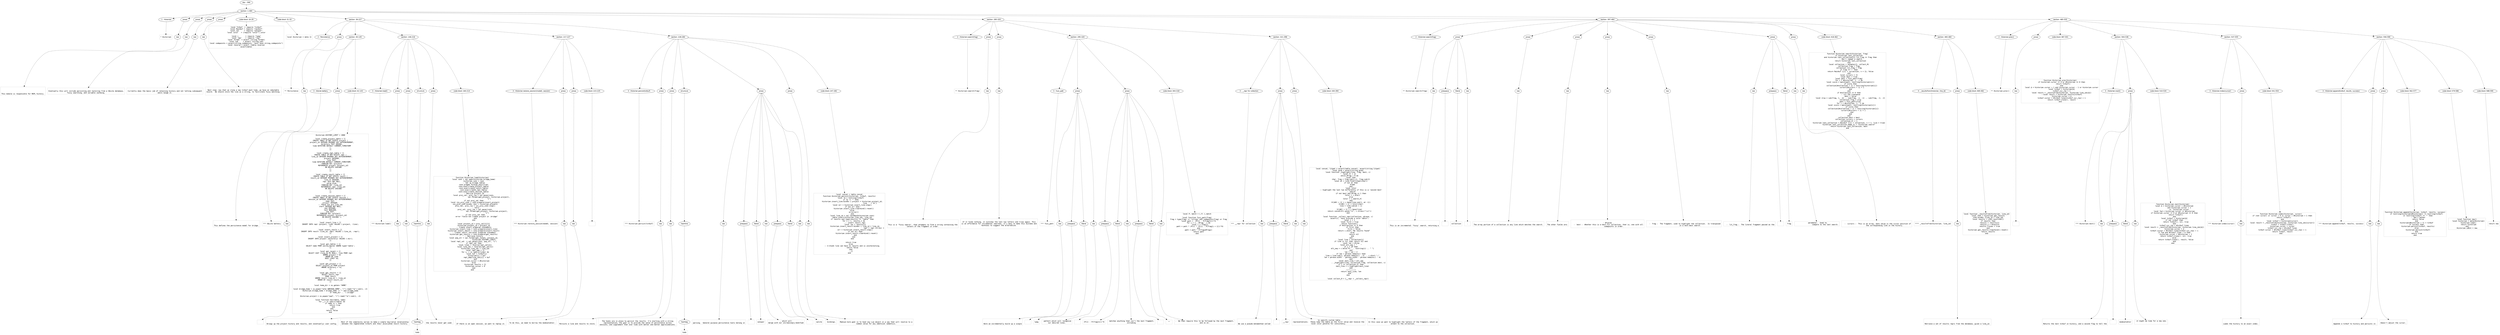 digraph lpegNode {

node [fontname=Helvetica]
edge [style=dashed]

doc_0 [label="doc - 590"]


doc_0 -> { section_1}
{rank=same; section_1}

section_1 [label="section: 1-484"]


// END RANK doc_0

section_1 -> { header_2 prose_3 prose_4 prose_5 prose_6 codeblock_7 codeblock_8 section_9 section_10 section_11 section_12}
{rank=same; header_2 prose_3 prose_4 prose_5 prose_6 codeblock_7 codeblock_8 section_9 section_10 section_11 section_12}

header_2 [label="1 : Historian"]

prose_3 [label="prose"]

prose_4 [label="prose"]

prose_5 [label="prose"]

prose_6 [label="prose"]

codeblock_7 [label="code block 16-29"]

codeblock_8 [label="code block 31-33"]

section_9 [label="section: 36-227"]

section_10 [label="section: 285-320"]

section_11 [label="section: 397-464"]

section_12 [label="section: 485-555"]


// END RANK section_1

header_2 -> leaf_13
leaf_13  [color=Gray,shape=rectangle,fontname=Inconsolata,label="* Historian"]
// END RANK header_2

prose_3 -> { raw_14}
{rank=same; raw_14}

raw_14 [label="raw"]


// END RANK prose_3

raw_14 -> leaf_15
leaf_15  [color=Gray,shape=rectangle,fontname=Inconsolata,label="


This module is responsible for REPL history.
"]
// END RANK raw_14

prose_4 -> { raw_16}
{rank=same; raw_16}

raw_16 [label="raw"]


// END RANK prose_4

raw_16 -> leaf_17
leaf_17  [color=Gray,shape=rectangle,fontname=Inconsolata,label="
Eventually this will include persisting and restoring from a SQLite database,
fuzzy searching, and variable cacheing.
"]
// END RANK raw_16

prose_5 -> { raw_18}
{rank=same; raw_18}

raw_18 [label="raw"]


// END RANK prose_5

raw_18 -> leaf_19
leaf_19  [color=Gray,shape=rectangle,fontname=Inconsolata,label="
Currently does the basic job of retaining history and not letting subsequent
edits munge it.
"]
// END RANK raw_18

prose_6 -> { raw_20}
{rank=same; raw_20}

raw_20 [label="raw"]


// END RANK prose_6

raw_20 -> leaf_21
leaf_21  [color=Gray,shape=rectangle,fontname=Inconsolata,label="
Next step: now that we clone a new txtbuf each time, we have an immutable
record.  We should store the line as a string, to facilitate fuzzy matching.

"]
// END RANK raw_20

codeblock_7 -> leaf_22
leaf_22  [color=Gray,shape=rectangle,fontname=Inconsolata,label="local Txtbuf  = require \"txtbuf\"
local Rainbuf = require \"rainbuf\"
local sql     = require \"sqlayer\"
local color   = (require \"color\").color

local L       = require \"lpeg\"
local repr    = require \"repr\"
local format  = assert (string.format)
local sub     = assert (string.sub)
local codepoints = assert(string.codepoints, \"must have string.codepoints\")
local reverse = assert (table.reverse)
assert(meta)"]
// END RANK codeblock_7

codeblock_8 -> leaf_23
leaf_23  [color=Gray,shape=rectangle,fontname=Inconsolata,label="local Historian = meta {}"]
// END RANK codeblock_8

section_9 -> { header_24 prose_25 section_26 section_27 section_28 section_29}
{rank=same; header_24 prose_25 section_26 section_27 section_28 section_29}

header_24 [label="2 : Persistence"]

prose_25 [label="prose"]

section_26 [label="section: 40-145"]

section_27 [label="section: 146-216"]

section_28 [label="section: 217-227"]

section_29 [label="section: 228-284"]


// END RANK section_9

header_24 -> leaf_30
leaf_30  [color=Gray,shape=rectangle,fontname=Inconsolata,label="** Persistence"]
// END RANK header_24

prose_25 -> { raw_31}
{rank=same; raw_31}

raw_31 [label="raw"]


// END RANK prose_25

raw_31 -> leaf_32
leaf_32  [color=Gray,shape=rectangle,fontname=Inconsolata,label="

This defines the persistence model for bridge.
"]
// END RANK raw_31

section_26 -> { header_33 prose_34 codeblock_35}
{rank=same; header_33 prose_34 codeblock_35}

header_33 [label="3 : SQLite battery"]

prose_34 [label="prose"]

codeblock_35 [label="code block 42-143"]


// END RANK section_26

header_33 -> leaf_36
leaf_36  [color=Gray,shape=rectangle,fontname=Inconsolata,label="*** SQLite battery"]
// END RANK header_33

prose_34 -> { raw_37}
{rank=same; raw_37}

raw_37 [label="raw"]


// END RANK prose_34

raw_37 -> leaf_38
leaf_38  [color=Gray,shape=rectangle,fontname=Inconsolata,label="
"]
// END RANK raw_37

codeblock_35 -> leaf_39
leaf_39  [color=Gray,shape=rectangle,fontname=Inconsolata,label="Historian.HISTORY_LIMIT = 2000

local create_project_table = [[
CREATE TABLE IF NOT EXISTS project (
   project_id INTEGER PRIMARY KEY AUTOINCREMENT,
   directory TEXT UNIQUE,
   time DATETIME DEFAULT CURRENT_TIMESTAMP
);
]]

local create_repl_table = [[
CREATE TABLE IF NOT EXISTS repl (
   line_id INTEGER PRIMARY KEY AUTOINCREMENT,
   project INTEGER,
   line TEXT,
   time DATETIME DEFAULT CURRENT_TIMESTAMP,
   FOREIGN KEY (project)
      REFERENCES project (project_id)
      ON DELETE CASCADE
);
]]

local create_result_table = [[
CREATE TABLE IF NOT EXISTS result (
   result_id INTEGER PRIMARY KEY AUTOINCREMENT,
   line_id INTEGER,
   repr text NOT NULL,
   value blob,
   FOREIGN KEY (line_id)
      REFERENCES repl (line_id)
      ON DELETE CASCADE
);
]]

local create_session_table = [[
CREATE TABLE IF NOT EXISTS session (
session_id INTEGER PRIMARY KEY AUTOINCREMENT,
name TEXT,
project INTEGER,
-- These two are line_ids
start INTEGER NOT NULL,
end INTEGER,
test BOOLEAN,
sha TEXT,
FOREIGN KEY (project)
   REFERENCES project (project_id)
   ON DELETE CASCADE );
]]

local insert_line = [[
INSERT INTO repl (project, line) VALUES (:project, :line);
]]

local insert_result = [[
INSERT INTO result (line_id, repr) VALUES (:line_id, :repr);
]]

local insert_project = [[
INSERT INTO project (directory) VALUES (:dir);
]]

local get_tables = [[
SELECT name FROM sqlite_master WHERE type='table';
]]

local get_recent = [[
SELECT CAST (line_id AS REAL), line FROM repl
   WHERE project = %d
   ORDER BY time
   DESC LIMIT %d;
]]

local get_project = [[
SELECT project_id FROM project
   WHERE directory = %s;
]]

local get_results = [[
SELECT result.repr
FROM result
WHERE result.line_id = :line_id
ORDER BY result.result_id;
]]

local home_dir = os.getenv \"HOME\"

local bridge_home = io.popen(\"echo $BRIDGE_HOME\", \"r\"):read(\"*a\"):sub(1, -2)
Historian.bridge_home = bridge_home ~= \"\" and bridge_home
                        or home_dir .. \"/.bridge\"

Historian.project = io.popen(\"pwd\", \"r\"):read(\"*a\"):sub(1, -2)

local function has(table, name)
   for _,v in ipairs(table) do
      if name == v then
         return true
      end
   end
   return false
end"]
// END RANK codeblock_35

section_27 -> { header_40 prose_41 prose_42 structure_43 prose_44 codeblock_45}
{rank=same; header_40 prose_41 prose_42 structure_43 prose_44 codeblock_45}

header_40 [label="3 : Historian:load()"]

prose_41 [label="prose"]

prose_42 [label="prose"]

structure_43 [label="structure"]

prose_44 [label="prose"]

codeblock_45 [label="code block 160-214"]


// END RANK section_27

header_40 -> leaf_46
leaf_46  [color=Gray,shape=rectangle,fontname=Inconsolata,label="*** Historian:load()"]
// END RANK header_40

prose_41 -> { raw_47}
{rank=same; raw_47}

raw_47 [label="raw"]


// END RANK prose_41

raw_47 -> leaf_48
leaf_48  [color=Gray,shape=rectangle,fontname=Inconsolata,label="

Brings up the project history and results, and (eventually) user config.
"]
// END RANK raw_47

prose_42 -> { raw_49}
{rank=same; raw_49}

raw_49 [label="raw"]


// END RANK prose_42

raw_49 -> leaf_50
leaf_50  [color=Gray,shape=rectangle,fontname=Inconsolata,label="
Most of the complexity serves to make a simple key/value relationship
between the regenerated txtbufs and their associated result history.
"]
// END RANK raw_49

structure_43 -> { hashline_51}
{rank=same; hashline_51}

hashline_51 [label="hashline"]


// END RANK structure_43

hashline_51 -> { hashtag_52}
{rank=same; hashtag_52}

hashtag_52 [label="hashtag"]


// END RANK hashline_51

hashtag_52 -> leaf_53
leaf_53  [color=Gray,shape=rectangle,fontname=Inconsolata,label="todo"]
// END RANK hashtag_52

prose_44 -> { raw_54}
{rank=same; raw_54}

raw_54 [label="raw"]


// END RANK prose_44

raw_54 -> leaf_55
leaf_55  [color=Gray,shape=rectangle,fontname=Inconsolata,label="
the results never get used.
"]
// END RANK raw_54

codeblock_45 -> leaf_56
leaf_56  [color=Gray,shape=rectangle,fontname=Inconsolata,label="function Historian.load(historian)
   local conn = sql.open(historian.bridge_home)
   historian.conn = conn
   -- Set up bridge tables
   conn.pragma.foreign_keys(true)
   conn:exec(create_project_table)
   conn:exec(create_result_table)
   conn:exec(create_repl_table)
   conn:exec(create_session_table)
   -- Retrive project id
   local proj_val, proj_row = sql.pexec(conn,
                                  sql.format(get_project, historian.project),
                                  \"i\")
   if not proj_val then
      local ins_proj_stmt = conn:prepare(insert_project)
      ins_proj_stmt:bindkv {dir = historian.project}
      proj_val, proj_row = ins_proj_stmt:step()
      -- retry
      proj_val, proj_row = sql.pexec(conn,
                              sql.format(get_project, historian.project),
                              \"i\")
      if not proj_val then
         error \"Could not create project in .bridge\"
      end
   end

   local project_id = proj_val[1][1]
   historian.project_id = project_id
   -- Create insert prepared statements
   historian.insert_line = conn:prepare(insert_line)
   historian.insert_result = conn:prepare(insert_result)
   -- Create result retrieval prepared statement
   historian.get_results = conn:prepare(get_results)
   -- Retrieve history
   local pop_str = sql.format(get_recent, project_id,
                        historian.HISTORY_LIMIT)
   local repl_val  = sql.pexec(conn, pop_str, \"i\")
   if repl_val then
      local lines = reverse(repl_val[2])
      local line_ids = reverse(repl_val[1])
      historian.line_ids = line_ids
      local repl_map = {}
      for i, v in ipairs(lines) do
         local buf = Txtbuf(v)
         historian[i] = buf
         repl_map[line_ids[i]] = buf
      end
      historian.cursor = #historian
   else
      historian.results = {}
      historian.cursor = 0
   end
end"]
// END RANK codeblock_45

section_28 -> { header_57 prose_58 prose_59 codeblock_60}
{rank=same; header_57 prose_58 prose_59 codeblock_60}

header_57 [label="3 : Historian:restore_session(modeS, session)"]

prose_58 [label="prose"]

prose_59 [label="prose"]

codeblock_60 [label="code block 223-225"]


// END RANK section_28

header_57 -> leaf_61
leaf_61  [color=Gray,shape=rectangle,fontname=Inconsolata,label="*** Historian:restore_session(modeS, session)"]
// END RANK header_57

prose_58 -> { raw_62}
{rank=same; raw_62}

raw_62 [label="raw"]


// END RANK prose_58

raw_62 -> leaf_63
leaf_63  [color=Gray,shape=rectangle,fontname=Inconsolata,label="

If there is an open session, we want to replay it.
"]
// END RANK raw_62

prose_59 -> { raw_64}
{rank=same; raw_64}

raw_64 [label="raw"]


// END RANK prose_59

raw_64 -> leaf_65
leaf_65  [color=Gray,shape=rectangle,fontname=Inconsolata,label="
To do this, we need to borrow the modeselektor.
"]
// END RANK raw_64

codeblock_60 -> leaf_66
leaf_66  [color=Gray,shape=rectangle,fontname=Inconsolata,label=""]
// END RANK codeblock_60

section_29 -> { header_67 prose_68 prose_69 structure_70 prose_71 prose_72 codeblock_73}
{rank=same; header_67 prose_68 prose_69 structure_70 prose_71 prose_72 codeblock_73}

header_67 [label="3 : Historian:persist(txtbuf)"]

prose_68 [label="prose"]

prose_69 [label="prose"]

structure_70 [label="structure"]

prose_71 [label="prose"]

prose_72 [label="prose"]

codeblock_73 [label="code block 247-282"]


// END RANK section_29

header_67 -> leaf_74
leaf_74  [color=Gray,shape=rectangle,fontname=Inconsolata,label="*** Historian:persist(txtbuf)"]
// END RANK header_67

prose_68 -> { raw_75}
{rank=same; raw_75}

raw_75 [label="raw"]


// END RANK prose_68

raw_75 -> leaf_76
leaf_76  [color=Gray,shape=rectangle,fontname=Inconsolata,label="

Persists a line and results to store.
"]
// END RANK raw_75

prose_69 -> { raw_77}
{rank=same; raw_77}

raw_77 [label="raw"]


// END RANK prose_69

raw_77 -> leaf_78
leaf_78  [color=Gray,shape=rectangle,fontname=Inconsolata,label="
The hooks are in place to persist the results. I'm starting with a string
representation; the goal is to provide the sense of persistence across
sessions, and supplement that over time with better and better approximations.
"]
// END RANK raw_77

structure_70 -> { hashline_79}
{rank=same; hashline_79}

hashline_79 [label="hashline"]


// END RANK structure_70

hashline_79 -> { hashtag_80}
{rank=same; hashtag_80}

hashtag_80 [label="hashtag"]


// END RANK hashline_79

hashtag_80 -> leaf_81
leaf_81  [color=Gray,shape=rectangle,fontname=Inconsolata,label="todo"]
// END RANK hashtag_80

prose_71 -> { raw_82 prespace_83 literal_84 raw_85 prespace_86 literal_87 raw_88}
{rank=same; raw_82 prespace_83 literal_84 raw_85 prespace_86 literal_87 raw_88}

raw_82 [label="raw"]

prespace_83 [label="prespace"]

literal_84 [label="literal"]

raw_85 [label="raw"]

prespace_86 [label="prespace"]

literal_87 [label="literal"]

raw_88 [label="raw"]


// END RANK prose_71

raw_82 -> leaf_89
leaf_89  [color=Gray,shape=rectangle,fontname=Inconsolata,label="
parsing.  General-purpose persistence tools belong in"]
// END RANK raw_82

prespace_83 -> leaf_90
leaf_90  [color=Gray,shape=rectangle,fontname=Inconsolata,label=" "]
// END RANK prespace_83

literal_84 -> leaf_91
leaf_91  [color=Gray,shape=rectangle,fontname=Inconsolata,label="sqlayer"]
// END RANK literal_84

raw_85 -> leaf_92
leaf_92  [color=Gray,shape=rectangle,fontname=Inconsolata,label=", which will
merge with our increasingly-modified"]
// END RANK raw_85

prespace_86 -> leaf_93
leaf_93  [color=Gray,shape=rectangle,fontname=Inconsolata,label=" "]
// END RANK prespace_86

literal_87 -> leaf_94
leaf_94  [color=Gray,shape=rectangle,fontname=Inconsolata,label="sqlite"]
// END RANK literal_87

raw_88 -> leaf_95
leaf_95  [color=Gray,shape=rectangle,fontname=Inconsolata,label=" bindings.
"]
// END RANK raw_88

prose_72 -> { raw_96}
{rank=same; raw_96}

raw_96 [label="raw"]


// END RANK prose_72

raw_96 -> leaf_97
leaf_97  [color=Gray,shape=rectangle,fontname=Inconsolata,label="
Medium-term goal is to hash any Lua object in a way that will resolve to a
common value for any identical semantics.
"]
// END RANK raw_96

codeblock_73 -> leaf_98
leaf_98  [color=Gray,shape=rectangle,fontname=Inconsolata,label="local concat = table.concat
function Historian.persist(historian, txtbuf, results)
   local lb = tostring(txtbuf)
   if lb ~= \"\" then
      historian.insert_line:bindkv { project = historian.project_id,
                                          line    = lb }
      local err = historian.insert_line:step()
      if not err then
         historian.insert_line:clearbind():reset()
      else
         error(err)
      end
      local line_id = sql.lastRowId(historian.conn)
      table.insert(historian.line_ids, line_id)
      if results and type(results) == \"table\" then
         for i = 1, results.n do
            -- insert result repr
            local res = results[i]
            historian.insert_result:bindkv { line_id = line_id,
                                                  repr = repr.ts(res) }
            err = historian.insert_result:step()
            if not err then
               historian.insert_result:clearbind():reset()
            end
         end
      end

   return true
   else
      -- A blank line can have no results and is uninteresting.
      return false
   end
   --]]
end"]
// END RANK codeblock_73

section_10 -> { header_99 prose_100 prose_101 section_102 section_103}
{rank=same; header_99 prose_100 prose_101 section_102 section_103}

header_99 [label="2 : Historian:search(frag)"]

prose_100 [label="prose"]

prose_101 [label="prose"]

section_102 [label="section: 295-320"]

section_103 [label="section: 321-396"]


// END RANK section_10

header_99 -> leaf_104
leaf_104  [color=Gray,shape=rectangle,fontname=Inconsolata,label="** Historian:search(frag)"]
// END RANK header_99

prose_100 -> { raw_105}
{rank=same; raw_105}

raw_105 [label="raw"]


// END RANK prose_100

raw_105 -> leaf_106
leaf_106  [color=Gray,shape=rectangle,fontname=Inconsolata,label="

This is a 'fuzzy search', that attempts to find a string containing the
letters of the fragment in order.
"]
// END RANK raw_105

prose_101 -> { raw_107}
{rank=same; raw_107}

raw_107 [label="raw"]


// END RANK prose_101

raw_107 -> leaf_108
leaf_108  [color=Gray,shape=rectangle,fontname=Inconsolata,label="
If it finds nothing, it switches the last two letters and tries again. This
is an affordance for incremental searches, it's easy to make this mistake and
harmless to suggest the alternative.

"]
// END RANK raw_107

section_102 -> { header_109 prose_110 prose_111 codeblock_112}
{rank=same; header_109 prose_110 prose_111 codeblock_112}

header_109 [label="3 : fuzz_patt"]

prose_110 [label="prose"]

prose_111 [label="prose"]

codeblock_112 [label="code block 304-318"]


// END RANK section_102

header_109 -> leaf_113
leaf_113  [color=Gray,shape=rectangle,fontname=Inconsolata,label="*** fuzz_patt"]
// END RANK header_109

prose_110 -> { raw_114 prespace_115 literal_116 raw_117}
{rank=same; raw_114 prespace_115 literal_116 raw_117}

raw_114 [label="raw"]

prespace_115 [label="prespace"]

literal_116 [label="literal"]

raw_117 [label="raw"]


// END RANK prose_110

raw_114 -> leaf_118
leaf_118  [color=Gray,shape=rectangle,fontname=Inconsolata,label="

Here we incrementally build up a single"]
// END RANK raw_114

prespace_115 -> leaf_119
leaf_119  [color=Gray,shape=rectangle,fontname=Inconsolata,label=" "]
// END RANK prespace_115

literal_116 -> leaf_120
leaf_120  [color=Gray,shape=rectangle,fontname=Inconsolata,label="lpeg"]
// END RANK literal_116

raw_117 -> leaf_121
leaf_121  [color=Gray,shape=rectangle,fontname=Inconsolata,label=" pattern which will recognize
our desired lines.
"]
// END RANK raw_117

prose_111 -> { prespace_122 literal_123 raw_124 prespace_125 literal_126 raw_127}
{rank=same; prespace_122 literal_123 raw_124 prespace_125 literal_126 raw_127}

prespace_122 [label="prespace"]

literal_123 [label="literal"]

raw_124 [label="raw"]

prespace_125 [label="prespace"]

literal_126 [label="literal"]

raw_127 [label="raw"]


// END RANK prose_111

prespace_122 -> leaf_128
leaf_128  [color=Gray,shape=rectangle,fontname=Inconsolata,label=""]
// END RANK prespace_122

literal_123 -> leaf_129
leaf_129  [color=Gray,shape=rectangle,fontname=Inconsolata,label="(P(1) - P(frag[n]))^0"]
// END RANK literal_123

raw_124 -> leaf_130
leaf_130  [color=Gray,shape=rectangle,fontname=Inconsolata,label=" matches anything that isn't the next fragment,
including"]
// END RANK raw_124

prespace_125 -> leaf_131
leaf_131  [color=Gray,shape=rectangle,fontname=Inconsolata,label=" "]
// END RANK prespace_125

literal_126 -> leaf_132
leaf_132  [color=Gray,shape=rectangle,fontname=Inconsolata,label="\"\""]
// END RANK literal_126

raw_127 -> leaf_133
leaf_133  [color=Gray,shape=rectangle,fontname=Inconsolata,label=".  We then require this to be followed by the next fragment,
and so on.
"]
// END RANK raw_127

codeblock_112 -> leaf_134
leaf_134  [color=Gray,shape=rectangle,fontname=Inconsolata,label="local P, match = L.P, L.match

local function fuzz_patt(frag)
   frag = type(frag) == \"string\" and codepoints(frag) or frag
   local patt =  (P(1) - P(frag[1]))^0
   for i = 1 , #frag - 1 do
      local v = frag[i]
      patt = patt * (P(v) * (P(1) - P(frag[i + 1]))^0)
   end
   patt = patt * P(frag[#frag])
   return patt
end
"]
// END RANK codeblock_112

section_103 -> { header_135 prose_136 prose_137 codeblock_138}
{rank=same; header_135 prose_136 prose_137 codeblock_138}

header_135 [label="3 : __repr for collection"]

prose_136 [label="prose"]

prose_137 [label="prose"]

codeblock_138 [label="code block 330-394"]


// END RANK section_103

header_135 -> leaf_139
leaf_139  [color=Gray,shape=rectangle,fontname=Inconsolata,label="*** __repr for collection"]
// END RANK header_135

prose_136 -> { raw_140 prespace_141 literal_142 raw_143}
{rank=same; raw_140 prespace_141 literal_142 raw_143}

raw_140 [label="raw"]

prespace_141 [label="prespace"]

literal_142 [label="literal"]

raw_143 [label="raw"]


// END RANK prose_136

raw_140 -> leaf_144
leaf_144  [color=Gray,shape=rectangle,fontname=Inconsolata,label="

We use a pseudo-metamethod called"]
// END RANK raw_140

prespace_141 -> leaf_145
leaf_145  [color=Gray,shape=rectangle,fontname=Inconsolata,label=" "]
// END RANK prespace_141

literal_142 -> leaf_146
leaf_146  [color=Gray,shape=rectangle,fontname=Inconsolata,label="__repr"]
// END RANK literal_142

raw_143 -> leaf_147
leaf_147  [color=Gray,shape=rectangle,fontname=Inconsolata,label=" to specify custom table
representations.  These take the table as the first value and receive the
local color palette for consistency.
"]
// END RANK raw_143

prose_137 -> { raw_148}
{rank=same; raw_148}

raw_148 [label="raw"]


// END RANK prose_137

raw_148 -> leaf_149
leaf_149  [color=Gray,shape=rectangle,fontname=Inconsolata,label="
In this case we want to highlight the letters of the fragment, which we
attach to the collection.
"]
// END RANK raw_148

codeblock_138 -> leaf_150
leaf_150  [color=Gray,shape=rectangle,fontname=Inconsolata,label="local concat, litpat = assert(table.concat), assert(string.litpat)
local gsub = assert(string.gsub)
local function _highlight(line, frag, best, c)
   local hl = {}
   while #frag > 0 do
      local char
      char, frag = frag:sub(1,1), frag:sub(2)
      local at = line:find(litpat(char))
      if not at then
         break
      end
      local Color
      -- highlight the last two differently if this is a 'second best'
      -- search
      if not best and #frag <= 1 then
         Color = c.alert
      else
         Color = c.search_hl
      end
      hl[#hl + 1] = c.base(line:sub(1, at -1))
      hl[#hl + 1] = Color(char)
      line = line:sub(at + 1)
   end
   hl[#hl + 1] = c.base(line)
   return concat(hl):gsub(\"\\n\", c.stresc(\"\\\\n\"))
end

local function _collect_repr(collection, phrase, c)
   assert(c, \"must provide a color table\")
   local i = 1
   local first = true
   return function()
      if #collection == 0 then
         if first then
            first = false
            return c.alert \"No results found\"
         else
            return nil
         end
      end
      local line = collection[i]
      if line == nil then return nil end
      local len = #line
      local alt_seq = \"    \"
      if i < 10 then
         alt_seq = c.bold(\"M-\" .. tostring(i) .. \" \")
      end
      len = len + 4
      if len > phrase:remains() then
         line = line:sub(1, phrase:remains() - 5) .. c.alert \"…\"
         len = phrase.width - (phrase.width - phrase:remains() - 4)
      end
      local next_line = alt_seq
                     .. _highlight(line, collection.frag, collection.best, c)
      if i == collection.hl then
         next_line = c.highlight(next_line)
      end
      i = i + 1
      return next_line, len
   end
end

local collect_M = {__repr = _collect_repr}"]
// END RANK codeblock_138

section_11 -> { header_151 prose_152 prose_153 prose_154 prose_155 prose_156 prose_157 prose_158 codeblock_159 section_160}
{rank=same; header_151 prose_152 prose_153 prose_154 prose_155 prose_156 prose_157 prose_158 codeblock_159 section_160}

header_151 [label="2 : Historian:search(frag)"]

prose_152 [label="prose"]

prose_153 [label="prose"]

prose_154 [label="prose"]

prose_155 [label="prose"]

prose_156 [label="prose"]

prose_157 [label="prose"]

prose_158 [label="prose"]

codeblock_159 [label="code block 418-462"]

section_160 [label="section: 465-484"]


// END RANK section_11

header_151 -> leaf_161
leaf_161  [color=Gray,shape=rectangle,fontname=Inconsolata,label="** Historian:search(frag)"]
// END RANK header_151

prose_152 -> { raw_162 prespace_163 literal_164 raw_165}
{rank=same; raw_162 prespace_163 literal_164 raw_165}

raw_162 [label="raw"]

prespace_163 [label="prespace"]

literal_164 [label="literal"]

raw_165 [label="raw"]


// END RANK prose_152

raw_162 -> leaf_166
leaf_166  [color=Gray,shape=rectangle,fontname=Inconsolata,label="

This is an incremental 'fuzzy' search, returning a"]
// END RANK raw_162

prespace_163 -> leaf_167
leaf_167  [color=Gray,shape=rectangle,fontname=Inconsolata,label=" "]
// END RANK prespace_163

literal_164 -> leaf_168
leaf_168  [color=Gray,shape=rectangle,fontname=Inconsolata,label="collection"]
// END RANK literal_164

raw_165 -> leaf_169
leaf_169  [color=Gray,shape=rectangle,fontname=Inconsolata,label=".
"]
// END RANK raw_165

prose_153 -> { raw_170}
{rank=same; raw_170}

raw_170 [label="raw"]


// END RANK prose_153

raw_170 -> leaf_171
leaf_171  [color=Gray,shape=rectangle,fontname=Inconsolata,label="
The array portion of a collection is any line which matches the search.
"]
// END RANK raw_170

prose_154 -> { raw_172}
{rank=same; raw_172}

raw_172 [label="raw"]


// END RANK prose_154

raw_172 -> leaf_173
leaf_173  [color=Gray,shape=rectangle,fontname=Inconsolata,label="
The other fields are:
"]
// END RANK raw_172

prose_155 -> { raw_174}
{rank=same; raw_174}

raw_174 [label="raw"]


// END RANK prose_155

raw_174 -> leaf_175
leaf_175  [color=Gray,shape=rectangle,fontname=Inconsolata,label="
- #fields
  -  best :  Whether this is a best-fit collection, that is, one with all
             codepoints in order.
"]
// END RANK raw_174

prose_156 -> { raw_176}
{rank=same; raw_176}

raw_176 [label="raw"]


// END RANK prose_156

raw_176 -> leaf_177
leaf_177  [color=Gray,shape=rectangle,fontname=Inconsolata,label="
  -  frag :  The fragment, used to highlight the collection.  Is transposed
             in a next-best search.
"]
// END RANK raw_176

prose_157 -> { raw_178 prespace_179 literal_180 raw_181}
{rank=same; raw_178 prespace_179 literal_180 raw_181}

raw_178 [label="raw"]

prespace_179 [label="prespace"]

literal_180 [label="literal"]

raw_181 [label="raw"]


// END RANK prose_157

raw_178 -> leaf_182
leaf_182  [color=Gray,shape=rectangle,fontname=Inconsolata,label="
  -  lit_frag :  The literal fragment passed as the"]
// END RANK raw_178

prespace_179 -> leaf_183
leaf_183  [color=Gray,shape=rectangle,fontname=Inconsolata,label=" "]
// END RANK prespace_179

literal_180 -> leaf_184
leaf_184  [color=Gray,shape=rectangle,fontname=Inconsolata,label="frag"]
// END RANK literal_180

raw_181 -> leaf_185
leaf_185  [color=Gray,shape=rectangle,fontname=Inconsolata,label=" parameter.  Used to
                 compare to the last search.
"]
// END RANK raw_181

prose_158 -> { raw_186}
{rank=same; raw_186}

raw_186 [label="raw"]


// END RANK prose_158

raw_186 -> leaf_187
leaf_187  [color=Gray,shape=rectangle,fontname=Inconsolata,label="
  -  cursors :  This is an array, each value is the cursor position of
                the corresponding line in the history.
"]
// END RANK raw_186

codeblock_159 -> leaf_188
leaf_188  [color=Gray,shape=rectangle,fontname=Inconsolata,label="function Historian.search(historian, frag)
   if historian.last_collection
      and historian.last_collection[1].lit_frag == frag then
      -- don't repeat a search
      return historian.last_collection
   end
   local collection = setmeta({}, collect_M)
   collection.frag = frag
   collection.lit_frag = frag
   if frag == \"\" then
      return Rainbuf {[1] = collection, n = 1}, false
   end
   local cursors = {}
   local best = true
   local patt = fuzz_patt(frag)
   for i = #historian, 1, -1 do
      local score = match(patt, tostring(historian[i]))
      if score then
         collection[#collection + 1] = tostring(historian[i])
         cursors[#cursors + 1] = i
      end
   end
   if #collection == 0 then
      -- try the transpose
      best = false
      local slip = sub(frag, 1, -3) .. sub(frag, -1, -1) .. sub(frag, -2, -2)
      collection.frag = slip
      patt = fuzz_patt(slip)
      for i = #historian, 1, -1 do
         local score = match(patt, tostring(historian[i]))
         if score then
            collection[#collection + 1] = tostring(historian[i])
            cursors[#cursors + 1] = i
         end
      end
   end
   collection.best = best
   collection.cursors = cursors
   collection.hl = 1
   historian.last_collection = Rainbuf {[1] = collection, n = 1, live = true}
   historian.last_collection.made_in = \"historian.search\"
   return historian.last_collection, best
end"]
// END RANK codeblock_159

section_160 -> { header_189 prose_190 codeblock_191}
{rank=same; header_189 prose_190 codeblock_191}

header_189 [label="4 : _resultsFrom(historian, line_id)"]

prose_190 [label="prose"]

codeblock_191 [label="code block 469-482"]


// END RANK section_160

header_189 -> leaf_192
leaf_192  [color=Gray,shape=rectangle,fontname=Inconsolata,label="**** _resultsFrom(historian, line_id)"]
// END RANK header_189

prose_190 -> { raw_193}
{rank=same; raw_193}

raw_193 [label="raw"]


// END RANK prose_190

raw_193 -> leaf_194
leaf_194  [color=Gray,shape=rectangle,fontname=Inconsolata,label="

Retrieve a set of results reprs from the database, given a line_id.
"]
// END RANK raw_193

codeblock_191 -> leaf_195
leaf_195  [color=Gray,shape=rectangle,fontname=Inconsolata,label="local function _resultsFrom(historian, line_id)
   local stmt = historian.get_results
   stmt:bindkv {line_id = line_id}
   local results = stmt:resultset()
   if results then
      results = results[1]
      results.n = #results
      results.frozen = true
   end
   historian.get_results:clearbind():reset()
   return results
end"]
// END RANK codeblock_191

section_12 -> { header_196 prose_197 codeblock_198 section_199 section_200 section_201}
{rank=same; header_196 prose_197 codeblock_198 section_199 section_200 section_201}

header_196 [label="2 : Historian:prev()"]

prose_197 [label="prose"]

codeblock_198 [label="code block 487-501"]

section_199 [label="section: 504-536"]

section_200 [label="section: 537-555"]

section_201 [label="section: 556-590"]


// END RANK section_12

header_196 -> leaf_202
leaf_202  [color=Gray,shape=rectangle,fontname=Inconsolata,label="** Historian:prev()"]
// END RANK header_196

prose_197 -> { raw_203}
{rank=same; raw_203}

raw_203 [label="raw"]


// END RANK prose_197

raw_203 -> leaf_204
leaf_204  [color=Gray,shape=rectangle,fontname=Inconsolata,label="
"]
// END RANK raw_203

codeblock_198 -> leaf_205
leaf_205  [color=Gray,shape=rectangle,fontname=Inconsolata,label="function Historian.prev(historian)
   if historian.cursor == 0 or #historian == 0 then
      return Txtbuf()
   end
   local Δ = historian.cursor > 1 and historian.cursor - 1 or historian.cursor
   local txtbuf = historian[Δ]
   txtbuf.cur_row = 1
   local result = _resultsFrom(historian, historian.line_ids[Δ])
   --local result = historian.results[txtbuf]
   historian.cursor = Δ
   txtbuf.cursor = #txtbuf.lines[txtbuf.cur_row] + 1
   return txtbuf:clone(), result
end"]
// END RANK codeblock_198

section_199 -> { header_206 prose_207 codeblock_208}
{rank=same; header_206 prose_207 codeblock_208}

header_206 [label="3 : Historian:next()"]

prose_207 [label="prose"]

codeblock_208 [label="code block 510-534"]


// END RANK section_199

header_206 -> leaf_209
leaf_209  [color=Gray,shape=rectangle,fontname=Inconsolata,label="*** Historian:next()"]
// END RANK header_206

prose_207 -> { raw_210 prespace_211 literal_212 raw_213}
{rank=same; raw_210 prespace_211 literal_212 raw_213}

raw_210 [label="raw"]

prespace_211 [label="prespace"]

literal_212 [label="literal"]

raw_213 [label="raw"]


// END RANK prose_207

raw_210 -> leaf_214
leaf_214  [color=Gray,shape=rectangle,fontname=Inconsolata,label="

Returns the next txtbuf in history, and a second flag to tell the"]
// END RANK raw_210

prespace_211 -> leaf_215
leaf_215  [color=Gray,shape=rectangle,fontname=Inconsolata,label=""]
// END RANK prespace_211

literal_212 -> leaf_216
leaf_216  [color=Gray,shape=rectangle,fontname=Inconsolata,label="modeselektor"]
// END RANK literal_212

raw_213 -> leaf_217
leaf_217  [color=Gray,shape=rectangle,fontname=Inconsolata,label=" it might be time for a new one.

"]
// END RANK raw_213

codeblock_208 -> leaf_218
leaf_218  [color=Gray,shape=rectangle,fontname=Inconsolata,label="function Historian.next(historian)
   local Δ = historian.cursor < #historian
             and historian.cursor + 1
             or  historian.cursor
   local fwd = historian.cursor >= #historian
   if historian.cursor == 0 or #historian == 0 then
      return Txtbuf()
   end
   local txtbuf = historian[Δ]
   if not txtbuf then
      return Txtbuf(), nil, true
   end
   txtbuf.cur_row = #txtbuf.lines
   local result = _resultsFrom(historian, historian.line_ids[Δ])
   historian.cursor = Δ
   txtbuf.cursor = #txtbuf.lines[txtbuf.cur_row] + 1
   if fwd and #txtbuf.lines > 0 then
      historian.cursor = #historian + 1
      return txtbuf:clone(), nil, true
   else
      return txtbuf:clone(), result, false
   end
end"]
// END RANK codeblock_208

section_200 -> { header_219 prose_220 codeblock_221}
{rank=same; header_219 prose_220 codeblock_221}

header_219 [label="3 : Historian:index(cursor)"]

prose_220 [label="prose"]

codeblock_221 [label="code block 541-554"]


// END RANK section_200

header_219 -> leaf_222
leaf_222  [color=Gray,shape=rectangle,fontname=Inconsolata,label="*** Historian:index(cursor)"]
// END RANK header_219

prose_220 -> { raw_223}
{rank=same; raw_223}

raw_223 [label="raw"]


// END RANK prose_220

raw_223 -> leaf_224
leaf_224  [color=Gray,shape=rectangle,fontname=Inconsolata,label="

Loads the history to an exact index.
"]
// END RANK raw_223

codeblock_221 -> leaf_225
leaf_225  [color=Gray,shape=rectangle,fontname=Inconsolata,label="function Historian.index(historian, cursor)
   if (not cursor) or cursor < 0 or cursor > #historian + 1 then
      return Txtbuf()
   end
   local txtbuf = historian[cursor]
   local result = _resultsFrom(historian, historian.line_ids[cursor])
   txtbuf = txtbuf:clone()
   historian.cursor = cursor
   txtbuf.cur_row = #txtbuf.lines
   txtbuf.cursor = #txtbuf.lines[txtbuf.cur_row] + 1
   return txtbuf, result
end"]
// END RANK codeblock_221

section_201 -> { header_226 prose_227 prose_228 codeblock_229 codeblock_230 codeblock_231}
{rank=same; header_226 prose_227 prose_228 codeblock_229 codeblock_230 codeblock_231}

header_226 [label="3 : Historian:append(txtbuf, results, success)"]

prose_227 [label="prose"]

prose_228 [label="prose"]

codeblock_229 [label="code block 562-577"]

codeblock_230 [label="code block 579-586"]

codeblock_231 [label="code block 588-590"]


// END RANK section_201

header_226 -> leaf_232
leaf_232  [color=Gray,shape=rectangle,fontname=Inconsolata,label="*** Historian:append(txtbuf, results, success)"]
// END RANK header_226

prose_227 -> { raw_233}
{rank=same; raw_233}

raw_233 [label="raw"]


// END RANK prose_227

raw_233 -> leaf_234
leaf_234  [color=Gray,shape=rectangle,fontname=Inconsolata,label="

Appends a txtbuf to history and persists it.
"]
// END RANK raw_233

prose_228 -> { raw_235}
{rank=same; raw_235}

raw_235 [label="raw"]


// END RANK prose_228

raw_235 -> leaf_236
leaf_236  [color=Gray,shape=rectangle,fontname=Inconsolata,label="
Doesn't adjust the cursor.
"]
// END RANK raw_235

codeblock_229 -> leaf_237
leaf_237  [color=Gray,shape=rectangle,fontname=Inconsolata,label="function Historian.append(historian, txtbuf, results, success)
   if tostring(historian[#historian]) == tostring(txtbuf)
      or tostring(txtbuf) == \"\" then
      -- don't bother
      return false
   end
   historian[#historian + 1] = txtbuf
   if success then
      historian:persist(txtbuf, results)
   else
      historian:persist(txtbuf)
   end
   return true
end"]
// END RANK codeblock_229

codeblock_230 -> leaf_238
leaf_238  [color=Gray,shape=rectangle,fontname=Inconsolata,label="local function new()
   local historian = meta(Historian)
   historian:load()
   return historian
end
Historian.idEst = new"]
// END RANK codeblock_230

codeblock_231 -> leaf_239
leaf_239  [color=Gray,shape=rectangle,fontname=Inconsolata,label="return new"]
// END RANK codeblock_231


}
